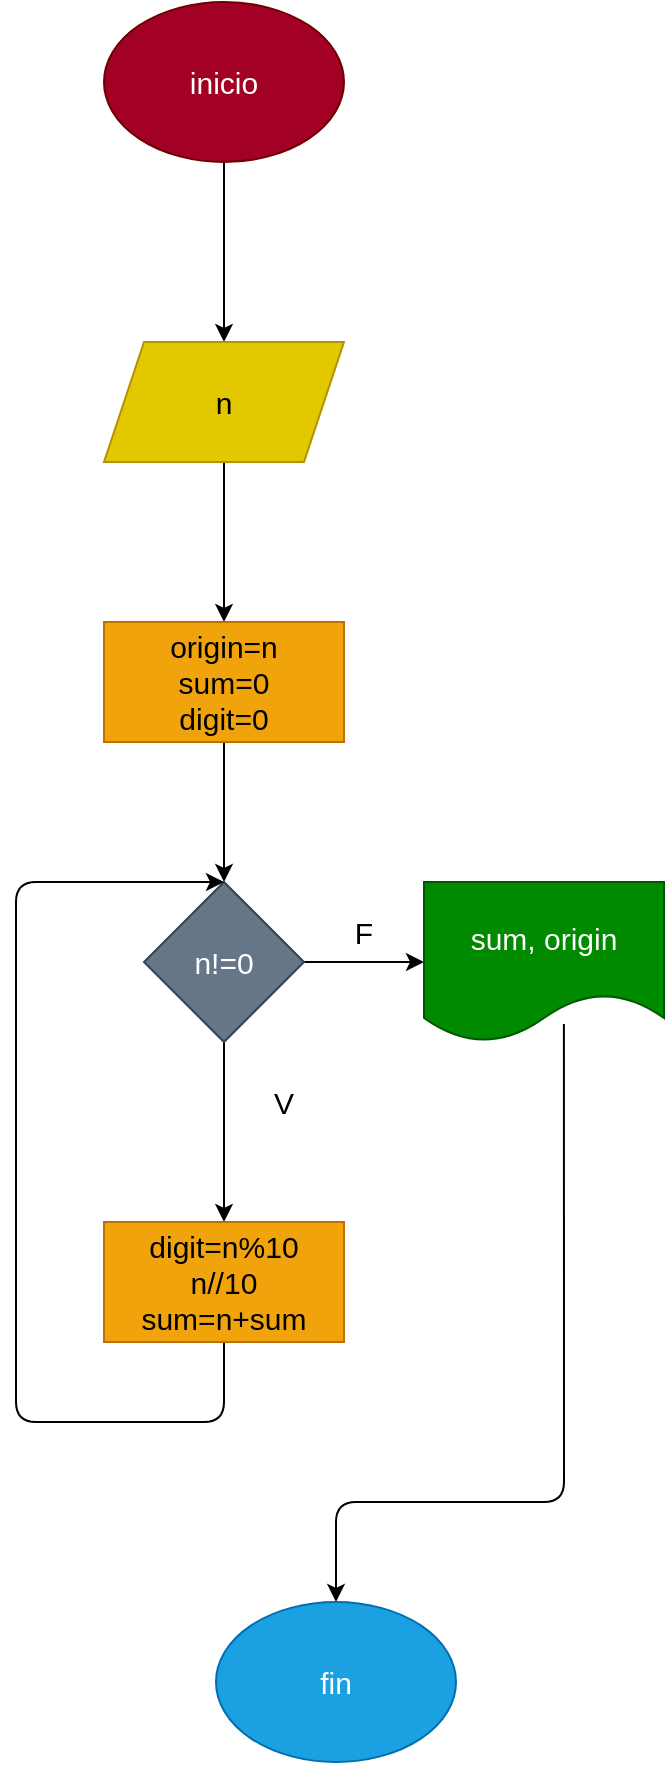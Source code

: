 <mxfile>
    <diagram id="O61RDtlZmDZK-TaIMsE2" name="Page-1">
        <mxGraphModel dx="1152" dy="534" grid="1" gridSize="10" guides="1" tooltips="1" connect="1" arrows="1" fold="1" page="1" pageScale="1" pageWidth="827" pageHeight="1169" math="0" shadow="0">
            <root>
                <mxCell id="0"/>
                <mxCell id="1" parent="0"/>
                <mxCell id="4" value="" style="edgeStyle=none;html=1;fontSize=15;" edge="1" parent="1" source="2" target="3">
                    <mxGeometry relative="1" as="geometry"/>
                </mxCell>
                <mxCell id="2" value="inicio" style="ellipse;whiteSpace=wrap;html=1;fontSize=15;fillColor=#a20025;fontColor=#ffffff;strokeColor=#6F0000;" vertex="1" parent="1">
                    <mxGeometry x="354" y="50" width="120" height="80" as="geometry"/>
                </mxCell>
                <mxCell id="6" value="" style="edgeStyle=none;html=1;fontSize=15;entryX=0.5;entryY=0;entryDx=0;entryDy=0;" edge="1" parent="1" source="3" target="7">
                    <mxGeometry relative="1" as="geometry">
                        <mxPoint x="414" y="350" as="targetPoint"/>
                    </mxGeometry>
                </mxCell>
                <mxCell id="3" value="n" style="shape=parallelogram;perimeter=parallelogramPerimeter;whiteSpace=wrap;html=1;fixedSize=1;fontSize=15;fillColor=#e3c800;fontColor=#000000;strokeColor=#B09500;" vertex="1" parent="1">
                    <mxGeometry x="354" y="220" width="120" height="60" as="geometry"/>
                </mxCell>
                <mxCell id="11" value="" style="edgeStyle=none;html=1;fontSize=15;" edge="1" parent="1" source="7" target="10">
                    <mxGeometry relative="1" as="geometry"/>
                </mxCell>
                <mxCell id="7" value="origin=n&lt;br&gt;sum=0&lt;br&gt;digit=0" style="rounded=0;whiteSpace=wrap;html=1;fontSize=15;fillColor=#f0a30a;fontColor=#000000;strokeColor=#BD7000;" vertex="1" parent="1">
                    <mxGeometry x="354" y="360" width="120" height="60" as="geometry"/>
                </mxCell>
                <mxCell id="13" value="" style="edgeStyle=none;html=1;fontSize=15;" edge="1" parent="1" source="10" target="12">
                    <mxGeometry relative="1" as="geometry"/>
                </mxCell>
                <mxCell id="16" value="" style="edgeStyle=none;html=1;fontSize=15;" edge="1" parent="1" source="10" target="15">
                    <mxGeometry relative="1" as="geometry"/>
                </mxCell>
                <mxCell id="10" value="n!=0" style="rhombus;whiteSpace=wrap;html=1;fontSize=15;rounded=0;fillColor=#647687;fontColor=#ffffff;strokeColor=#314354;" vertex="1" parent="1">
                    <mxGeometry x="374" y="490" width="80" height="80" as="geometry"/>
                </mxCell>
                <mxCell id="14" style="edgeStyle=none;html=1;exitX=0.5;exitY=1;exitDx=0;exitDy=0;fontSize=15;entryX=0.5;entryY=0;entryDx=0;entryDy=0;" edge="1" parent="1" source="12" target="10">
                    <mxGeometry relative="1" as="geometry">
                        <mxPoint x="290" y="460" as="targetPoint"/>
                        <Array as="points">
                            <mxPoint x="414" y="760"/>
                            <mxPoint x="310" y="760"/>
                            <mxPoint x="310" y="490"/>
                        </Array>
                    </mxGeometry>
                </mxCell>
                <mxCell id="12" value="digit=n%10&lt;br&gt;n//10&lt;br&gt;sum=n+sum" style="whiteSpace=wrap;html=1;fontSize=15;rounded=0;fillColor=#f0a30a;fontColor=#000000;strokeColor=#BD7000;" vertex="1" parent="1">
                    <mxGeometry x="354" y="660" width="120" height="60" as="geometry"/>
                </mxCell>
                <mxCell id="17" style="edgeStyle=none;html=1;exitX=0.583;exitY=0.888;exitDx=0;exitDy=0;fontSize=15;exitPerimeter=0;entryX=0.5;entryY=0;entryDx=0;entryDy=0;" edge="1" parent="1" source="15" target="18">
                    <mxGeometry relative="1" as="geometry">
                        <mxPoint x="470" y="890" as="targetPoint"/>
                        <Array as="points">
                            <mxPoint x="584" y="800"/>
                            <mxPoint x="470" y="800"/>
                        </Array>
                    </mxGeometry>
                </mxCell>
                <mxCell id="15" value="sum, origin" style="shape=document;whiteSpace=wrap;html=1;boundedLbl=1;fontSize=15;rounded=0;fillColor=#008a00;fontColor=#ffffff;strokeColor=#005700;" vertex="1" parent="1">
                    <mxGeometry x="514" y="490" width="120" height="80" as="geometry"/>
                </mxCell>
                <mxCell id="18" value="fin" style="ellipse;whiteSpace=wrap;html=1;fontSize=15;fillColor=#1ba1e2;fontColor=#ffffff;strokeColor=#006EAF;" vertex="1" parent="1">
                    <mxGeometry x="410" y="850" width="120" height="80" as="geometry"/>
                </mxCell>
                <mxCell id="19" value="F" style="text;html=1;strokeColor=none;fillColor=none;align=center;verticalAlign=middle;whiteSpace=wrap;rounded=0;fontSize=15;" vertex="1" parent="1">
                    <mxGeometry x="454" y="500" width="60" height="30" as="geometry"/>
                </mxCell>
                <mxCell id="20" value="V" style="text;html=1;strokeColor=none;fillColor=none;align=center;verticalAlign=middle;whiteSpace=wrap;rounded=0;fontSize=15;" vertex="1" parent="1">
                    <mxGeometry x="414" y="584.5" width="60" height="30" as="geometry"/>
                </mxCell>
            </root>
        </mxGraphModel>
    </diagram>
</mxfile>